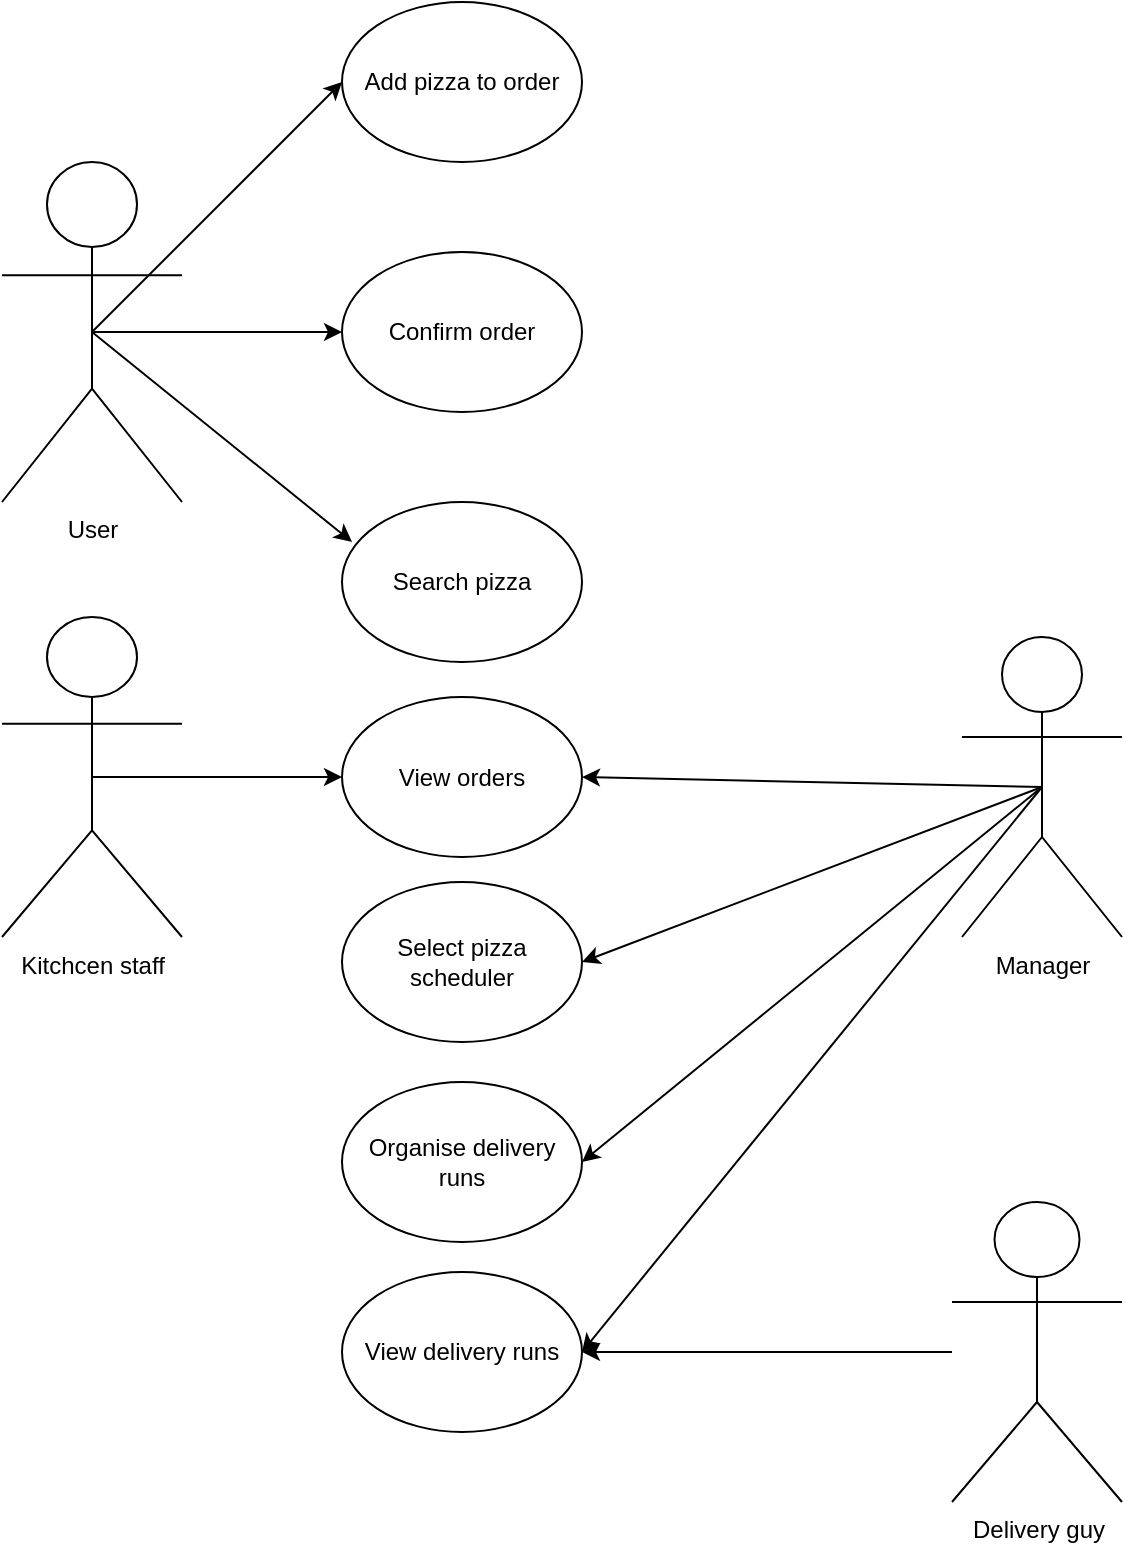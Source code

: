 <mxfile version="12.7.2" type="google"><diagram id="Nwjzvble_QQQlrzcHSOa" name="Page-1"><mxGraphModel dx="1422" dy="790" grid="1" gridSize="10" guides="1" tooltips="1" connect="1" arrows="1" fold="1" page="1" pageScale="1" pageWidth="827" pageHeight="1169" math="0" shadow="0"><root><mxCell id="0"/><mxCell id="1" parent="0"/><mxCell id="tQVvxrjzyYf8uIIJfZwI-3" value="" style="edgeStyle=orthogonalEdgeStyle;rounded=0;orthogonalLoop=1;jettySize=auto;html=1;exitX=0.5;exitY=0.5;exitDx=0;exitDy=0;exitPerimeter=0;" parent="1" source="tQVvxrjzyYf8uIIJfZwI-1" target="tQVvxrjzyYf8uIIJfZwI-6" edge="1"><mxGeometry relative="1" as="geometry"><mxPoint x="370" y="185" as="targetPoint"/></mxGeometry></mxCell><mxCell id="tQVvxrjzyYf8uIIJfZwI-1" value="&lt;div&gt;User&lt;/div&gt;&lt;div&gt;&lt;br&gt;&lt;/div&gt;" style="shape=umlActor;verticalLabelPosition=bottom;labelBackgroundColor=#ffffff;verticalAlign=top;html=1;outlineConnect=0;" parent="1" vertex="1"><mxGeometry x="170" y="100" width="90" height="170" as="geometry"/></mxCell><mxCell id="tQVvxrjzyYf8uIIJfZwI-6" value="Confirm order" style="ellipse;whiteSpace=wrap;html=1;" parent="1" vertex="1"><mxGeometry x="340" y="145" width="120" height="80" as="geometry"/></mxCell><mxCell id="tQVvxrjzyYf8uIIJfZwI-7" value="Search pizza" style="ellipse;whiteSpace=wrap;html=1;" parent="1" vertex="1"><mxGeometry x="340" y="270" width="120" height="80" as="geometry"/></mxCell><mxCell id="tQVvxrjzyYf8uIIJfZwI-8" value="" style="endArrow=classic;html=1;exitX=0.5;exitY=0.5;exitDx=0;exitDy=0;exitPerimeter=0;entryX=0.042;entryY=0.25;entryDx=0;entryDy=0;entryPerimeter=0;" parent="1" source="tQVvxrjzyYf8uIIJfZwI-1" target="tQVvxrjzyYf8uIIJfZwI-7" edge="1"><mxGeometry width="50" height="50" relative="1" as="geometry"><mxPoint x="280" y="330" as="sourcePoint"/><mxPoint x="330" y="280" as="targetPoint"/></mxGeometry></mxCell><mxCell id="tQVvxrjzyYf8uIIJfZwI-10" value="&lt;div&gt;Kitchcen staff&lt;/div&gt;" style="shape=umlActor;verticalLabelPosition=bottom;labelBackgroundColor=#ffffff;verticalAlign=top;html=1;outlineConnect=0;" parent="1" vertex="1"><mxGeometry x="170" y="327.5" width="90" height="160" as="geometry"/></mxCell><mxCell id="tQVvxrjzyYf8uIIJfZwI-11" value="" style="endArrow=classic;html=1;exitX=0.5;exitY=0.5;exitDx=0;exitDy=0;exitPerimeter=0;entryX=0;entryY=0.5;entryDx=0;entryDy=0;" parent="1" source="tQVvxrjzyYf8uIIJfZwI-10" target="tQVvxrjzyYf8uIIJfZwI-13" edge="1"><mxGeometry width="50" height="50" relative="1" as="geometry"><mxPoint x="270" y="440" as="sourcePoint"/><mxPoint x="350" y="480" as="targetPoint"/></mxGeometry></mxCell><mxCell id="tQVvxrjzyYf8uIIJfZwI-13" value="View orders" style="ellipse;whiteSpace=wrap;html=1;" parent="1" vertex="1"><mxGeometry x="340" y="367.5" width="120" height="80" as="geometry"/></mxCell><mxCell id="tQVvxrjzyYf8uIIJfZwI-15" value="Manager" style="shape=umlActor;verticalLabelPosition=bottom;labelBackgroundColor=#ffffff;verticalAlign=top;html=1;outlineConnect=0;" parent="1" vertex="1"><mxGeometry x="650" y="337.5" width="80" height="150" as="geometry"/></mxCell><mxCell id="tQVvxrjzyYf8uIIJfZwI-25" value="Select pizza &lt;br&gt;&lt;div&gt;scheduler&lt;/div&gt;" style="ellipse;whiteSpace=wrap;html=1;" parent="1" vertex="1"><mxGeometry x="340" y="460" width="120" height="80" as="geometry"/></mxCell><mxCell id="tQVvxrjzyYf8uIIJfZwI-36" style="edgeStyle=orthogonalEdgeStyle;rounded=0;orthogonalLoop=1;jettySize=auto;html=1;entryX=1;entryY=0.5;entryDx=0;entryDy=0;" parent="1" source="tQVvxrjzyYf8uIIJfZwI-32" target="tQVvxrjzyYf8uIIJfZwI-35" edge="1"><mxGeometry relative="1" as="geometry"/></mxCell><mxCell id="tQVvxrjzyYf8uIIJfZwI-32" value="&lt;div&gt;Delivery guy&lt;/div&gt;" style="shape=umlActor;verticalLabelPosition=bottom;labelBackgroundColor=#ffffff;verticalAlign=top;html=1;outlineConnect=0;" parent="1" vertex="1"><mxGeometry x="645" y="620" width="85" height="150" as="geometry"/></mxCell><mxCell id="tQVvxrjzyYf8uIIJfZwI-35" value="View delivery runs" style="ellipse;whiteSpace=wrap;html=1;" parent="1" vertex="1"><mxGeometry x="340" y="655" width="120" height="80" as="geometry"/></mxCell><mxCell id="h1_InX993EEvImQIeZsC-1" value="Add pizza to order" style="ellipse;whiteSpace=wrap;html=1;" vertex="1" parent="1"><mxGeometry x="340" y="20" width="120" height="80" as="geometry"/></mxCell><mxCell id="h1_InX993EEvImQIeZsC-3" value="" style="endArrow=classic;html=1;exitX=0.5;exitY=0.5;exitDx=0;exitDy=0;exitPerimeter=0;entryX=0;entryY=0.5;entryDx=0;entryDy=0;" edge="1" parent="1" source="tQVvxrjzyYf8uIIJfZwI-1" target="h1_InX993EEvImQIeZsC-1"><mxGeometry width="50" height="50" relative="1" as="geometry"><mxPoint x="260" y="90" as="sourcePoint"/><mxPoint x="310" y="40" as="targetPoint"/></mxGeometry></mxCell><mxCell id="h1_InX993EEvImQIeZsC-4" value="Organise delivery runs " style="ellipse;whiteSpace=wrap;html=1;" vertex="1" parent="1"><mxGeometry x="340" y="560" width="120" height="80" as="geometry"/></mxCell><mxCell id="h1_InX993EEvImQIeZsC-5" value="" style="endArrow=classic;html=1;entryX=1;entryY=0.5;entryDx=0;entryDy=0;exitX=0.5;exitY=0.5;exitDx=0;exitDy=0;exitPerimeter=0;" edge="1" parent="1" source="tQVvxrjzyYf8uIIJfZwI-15" target="tQVvxrjzyYf8uIIJfZwI-13"><mxGeometry width="50" height="50" relative="1" as="geometry"><mxPoint x="540" y="410" as="sourcePoint"/><mxPoint x="590" y="360" as="targetPoint"/></mxGeometry></mxCell><mxCell id="h1_InX993EEvImQIeZsC-6" value="" style="endArrow=classic;html=1;entryX=1;entryY=0.5;entryDx=0;entryDy=0;exitX=0.5;exitY=0.5;exitDx=0;exitDy=0;exitPerimeter=0;" edge="1" parent="1" source="tQVvxrjzyYf8uIIJfZwI-15" target="tQVvxrjzyYf8uIIJfZwI-25"><mxGeometry width="50" height="50" relative="1" as="geometry"><mxPoint x="540" y="470" as="sourcePoint"/><mxPoint x="590" y="420" as="targetPoint"/></mxGeometry></mxCell><mxCell id="h1_InX993EEvImQIeZsC-7" value="" style="endArrow=classic;html=1;entryX=1;entryY=0.5;entryDx=0;entryDy=0;exitX=0.5;exitY=0.5;exitDx=0;exitDy=0;exitPerimeter=0;" edge="1" parent="1" source="tQVvxrjzyYf8uIIJfZwI-15" target="h1_InX993EEvImQIeZsC-4"><mxGeometry width="50" height="50" relative="1" as="geometry"><mxPoint x="570" y="560" as="sourcePoint"/><mxPoint x="620" y="510" as="targetPoint"/></mxGeometry></mxCell><mxCell id="h1_InX993EEvImQIeZsC-8" value="" style="endArrow=classic;html=1;exitX=0.5;exitY=0.5;exitDx=0;exitDy=0;exitPerimeter=0;entryX=1;entryY=0.5;entryDx=0;entryDy=0;" edge="1" parent="1" source="tQVvxrjzyYf8uIIJfZwI-15" target="tQVvxrjzyYf8uIIJfZwI-35"><mxGeometry width="50" height="50" relative="1" as="geometry"><mxPoint x="610" y="590" as="sourcePoint"/><mxPoint x="660" y="540" as="targetPoint"/></mxGeometry></mxCell></root></mxGraphModel></diagram></mxfile>